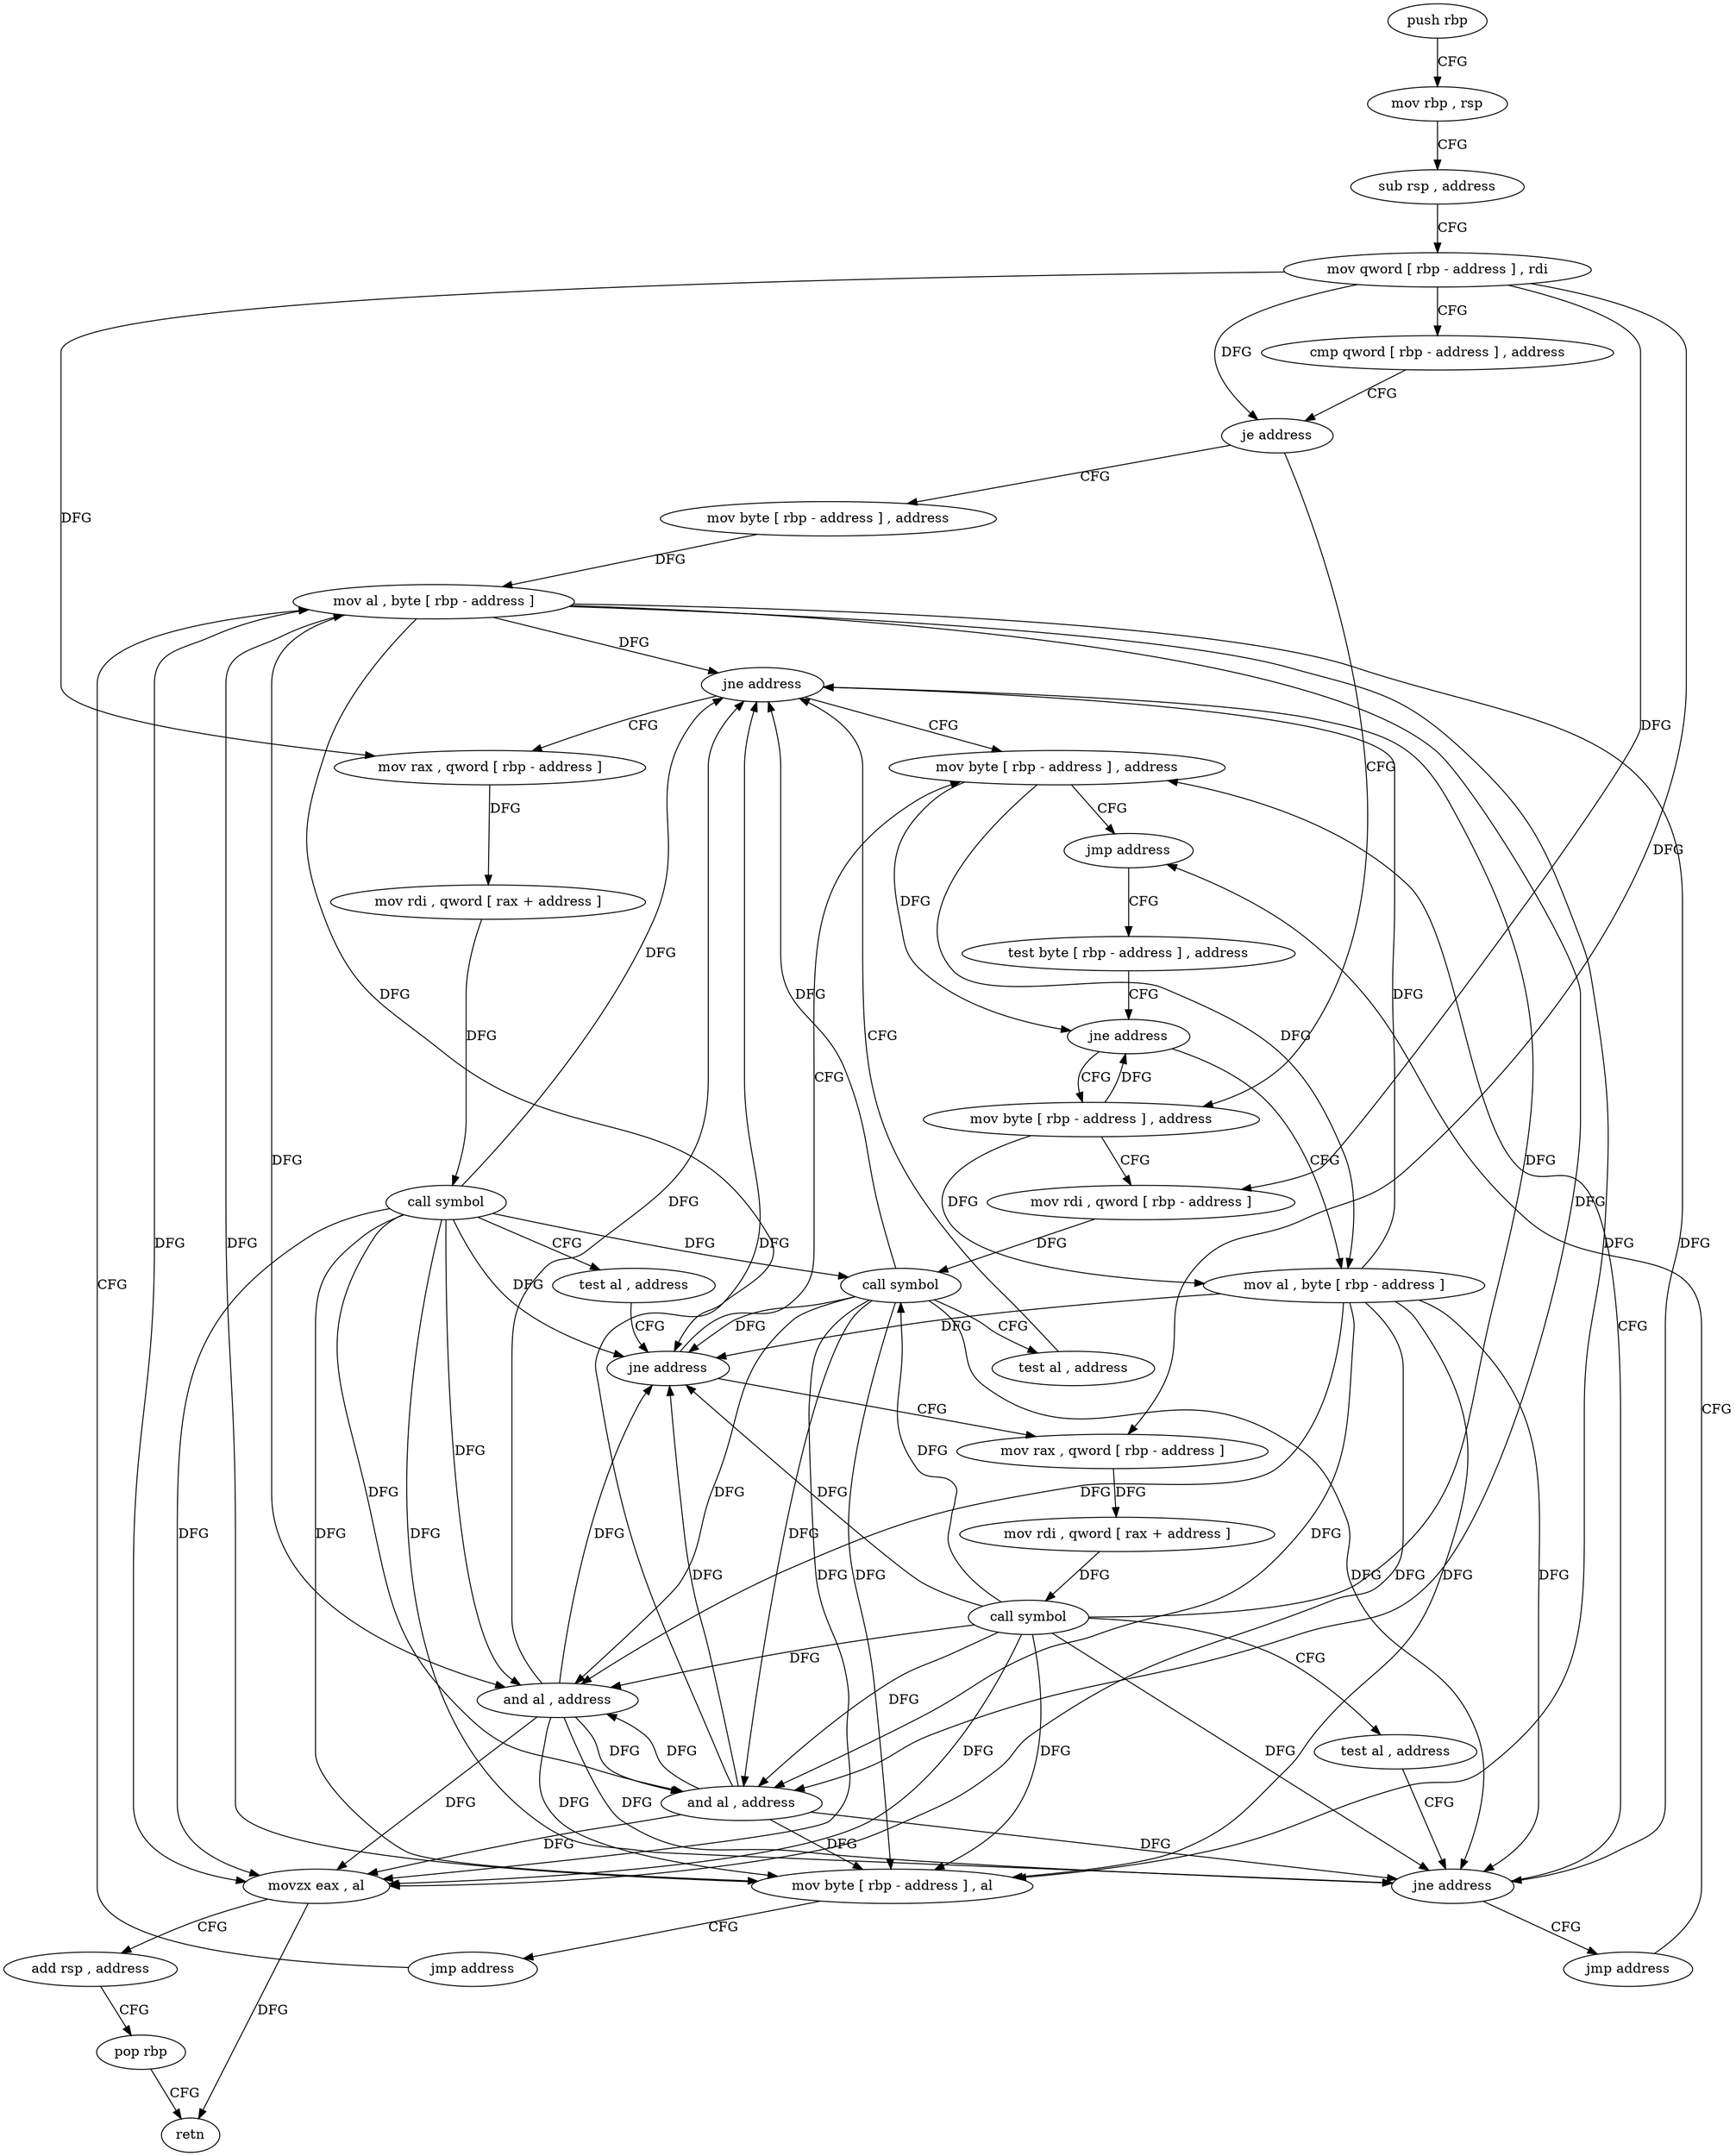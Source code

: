 digraph "func" {
"4235648" [label = "push rbp" ]
"4235649" [label = "mov rbp , rsp" ]
"4235652" [label = "sub rsp , address" ]
"4235656" [label = "mov qword [ rbp - address ] , rdi" ]
"4235660" [label = "cmp qword [ rbp - address ] , address" ]
"4235665" [label = "je address" ]
"4235777" [label = "mov byte [ rbp - address ] , address" ]
"4235671" [label = "mov byte [ rbp - address ] , address" ]
"4235781" [label = "mov al , byte [ rbp - address ]" ]
"4235675" [label = "mov rdi , qword [ rbp - address ]" ]
"4235679" [label = "call symbol" ]
"4235684" [label = "test al , address" ]
"4235686" [label = "jne address" ]
"4235745" [label = "mov byte [ rbp - address ] , address" ]
"4235692" [label = "mov rax , qword [ rbp - address ]" ]
"4235749" [label = "jmp address" ]
"4235696" [label = "mov rdi , qword [ rax + address ]" ]
"4235703" [label = "call symbol" ]
"4235708" [label = "test al , address" ]
"4235710" [label = "jne address" ]
"4235716" [label = "mov rax , qword [ rbp - address ]" ]
"4235754" [label = "test byte [ rbp - address ] , address" ]
"4235758" [label = "jne address" ]
"4235764" [label = "mov al , byte [ rbp - address ]" ]
"4235720" [label = "mov rdi , qword [ rax + address ]" ]
"4235727" [label = "call symbol" ]
"4235732" [label = "test al , address" ]
"4235734" [label = "jne address" ]
"4235740" [label = "jmp address" ]
"4235767" [label = "and al , address" ]
"4235769" [label = "mov byte [ rbp - address ] , al" ]
"4235772" [label = "jmp address" ]
"4235784" [label = "and al , address" ]
"4235786" [label = "movzx eax , al" ]
"4235789" [label = "add rsp , address" ]
"4235793" [label = "pop rbp" ]
"4235794" [label = "retn" ]
"4235648" -> "4235649" [ label = "CFG" ]
"4235649" -> "4235652" [ label = "CFG" ]
"4235652" -> "4235656" [ label = "CFG" ]
"4235656" -> "4235660" [ label = "CFG" ]
"4235656" -> "4235665" [ label = "DFG" ]
"4235656" -> "4235675" [ label = "DFG" ]
"4235656" -> "4235692" [ label = "DFG" ]
"4235656" -> "4235716" [ label = "DFG" ]
"4235660" -> "4235665" [ label = "CFG" ]
"4235665" -> "4235777" [ label = "CFG" ]
"4235665" -> "4235671" [ label = "CFG" ]
"4235777" -> "4235781" [ label = "DFG" ]
"4235671" -> "4235675" [ label = "CFG" ]
"4235671" -> "4235758" [ label = "DFG" ]
"4235671" -> "4235764" [ label = "DFG" ]
"4235781" -> "4235784" [ label = "DFG" ]
"4235781" -> "4235686" [ label = "DFG" ]
"4235781" -> "4235786" [ label = "DFG" ]
"4235781" -> "4235710" [ label = "DFG" ]
"4235781" -> "4235734" [ label = "DFG" ]
"4235781" -> "4235767" [ label = "DFG" ]
"4235781" -> "4235769" [ label = "DFG" ]
"4235675" -> "4235679" [ label = "DFG" ]
"4235679" -> "4235684" [ label = "CFG" ]
"4235679" -> "4235686" [ label = "DFG" ]
"4235679" -> "4235784" [ label = "DFG" ]
"4235679" -> "4235786" [ label = "DFG" ]
"4235679" -> "4235710" [ label = "DFG" ]
"4235679" -> "4235734" [ label = "DFG" ]
"4235679" -> "4235767" [ label = "DFG" ]
"4235679" -> "4235769" [ label = "DFG" ]
"4235684" -> "4235686" [ label = "CFG" ]
"4235686" -> "4235745" [ label = "CFG" ]
"4235686" -> "4235692" [ label = "CFG" ]
"4235745" -> "4235749" [ label = "CFG" ]
"4235745" -> "4235758" [ label = "DFG" ]
"4235745" -> "4235764" [ label = "DFG" ]
"4235692" -> "4235696" [ label = "DFG" ]
"4235749" -> "4235754" [ label = "CFG" ]
"4235696" -> "4235703" [ label = "DFG" ]
"4235703" -> "4235708" [ label = "CFG" ]
"4235703" -> "4235679" [ label = "DFG" ]
"4235703" -> "4235686" [ label = "DFG" ]
"4235703" -> "4235784" [ label = "DFG" ]
"4235703" -> "4235786" [ label = "DFG" ]
"4235703" -> "4235710" [ label = "DFG" ]
"4235703" -> "4235734" [ label = "DFG" ]
"4235703" -> "4235767" [ label = "DFG" ]
"4235703" -> "4235769" [ label = "DFG" ]
"4235708" -> "4235710" [ label = "CFG" ]
"4235710" -> "4235745" [ label = "CFG" ]
"4235710" -> "4235716" [ label = "CFG" ]
"4235716" -> "4235720" [ label = "DFG" ]
"4235754" -> "4235758" [ label = "CFG" ]
"4235758" -> "4235671" [ label = "CFG" ]
"4235758" -> "4235764" [ label = "CFG" ]
"4235764" -> "4235767" [ label = "DFG" ]
"4235764" -> "4235686" [ label = "DFG" ]
"4235764" -> "4235784" [ label = "DFG" ]
"4235764" -> "4235786" [ label = "DFG" ]
"4235764" -> "4235710" [ label = "DFG" ]
"4235764" -> "4235734" [ label = "DFG" ]
"4235764" -> "4235769" [ label = "DFG" ]
"4235720" -> "4235727" [ label = "DFG" ]
"4235727" -> "4235732" [ label = "CFG" ]
"4235727" -> "4235679" [ label = "DFG" ]
"4235727" -> "4235686" [ label = "DFG" ]
"4235727" -> "4235784" [ label = "DFG" ]
"4235727" -> "4235786" [ label = "DFG" ]
"4235727" -> "4235710" [ label = "DFG" ]
"4235727" -> "4235734" [ label = "DFG" ]
"4235727" -> "4235767" [ label = "DFG" ]
"4235727" -> "4235769" [ label = "DFG" ]
"4235732" -> "4235734" [ label = "CFG" ]
"4235734" -> "4235745" [ label = "CFG" ]
"4235734" -> "4235740" [ label = "CFG" ]
"4235740" -> "4235749" [ label = "CFG" ]
"4235767" -> "4235769" [ label = "DFG" ]
"4235767" -> "4235686" [ label = "DFG" ]
"4235767" -> "4235784" [ label = "DFG" ]
"4235767" -> "4235786" [ label = "DFG" ]
"4235767" -> "4235710" [ label = "DFG" ]
"4235767" -> "4235734" [ label = "DFG" ]
"4235769" -> "4235772" [ label = "CFG" ]
"4235769" -> "4235781" [ label = "DFG" ]
"4235772" -> "4235781" [ label = "CFG" ]
"4235784" -> "4235786" [ label = "DFG" ]
"4235784" -> "4235686" [ label = "DFG" ]
"4235784" -> "4235710" [ label = "DFG" ]
"4235784" -> "4235734" [ label = "DFG" ]
"4235784" -> "4235767" [ label = "DFG" ]
"4235784" -> "4235769" [ label = "DFG" ]
"4235786" -> "4235789" [ label = "CFG" ]
"4235786" -> "4235794" [ label = "DFG" ]
"4235789" -> "4235793" [ label = "CFG" ]
"4235793" -> "4235794" [ label = "CFG" ]
}
